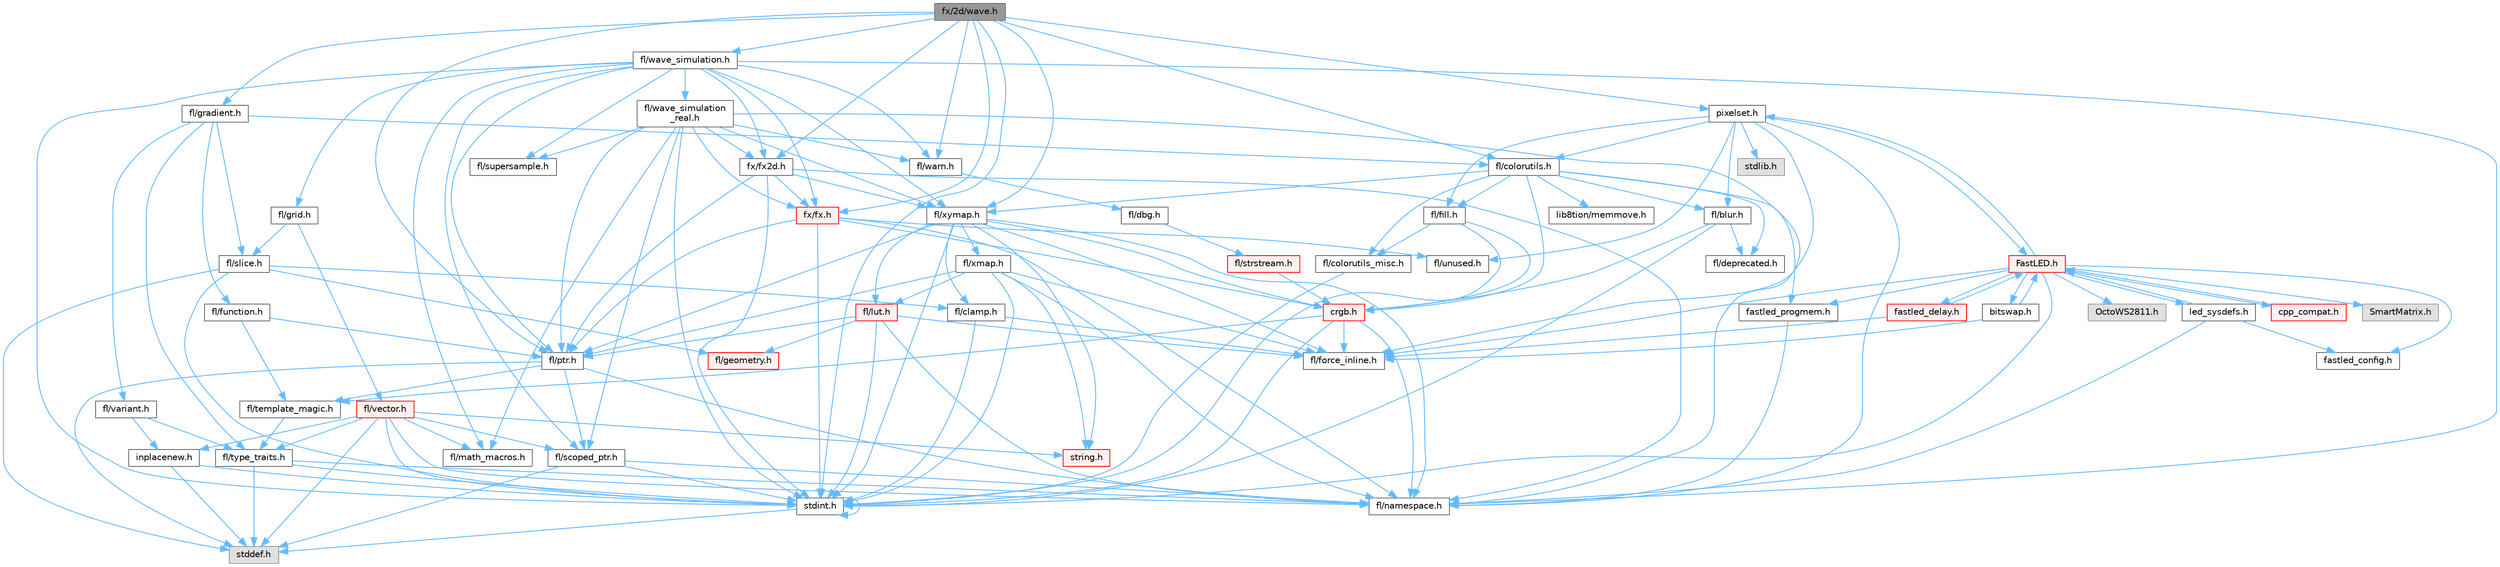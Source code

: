 digraph "fx/2d/wave.h"
{
 // INTERACTIVE_SVG=YES
 // LATEX_PDF_SIZE
  bgcolor="transparent";
  edge [fontname=Helvetica,fontsize=10,labelfontname=Helvetica,labelfontsize=10];
  node [fontname=Helvetica,fontsize=10,shape=box,height=0.2,width=0.4];
  Node1 [id="Node000001",label="fx/2d/wave.h",height=0.2,width=0.4,color="gray40", fillcolor="grey60", style="filled", fontcolor="black",tooltip=" "];
  Node1 -> Node2 [id="edge1_Node000001_Node000002",color="steelblue1",style="solid",tooltip=" "];
  Node2 [id="Node000002",label="stdint.h",height=0.2,width=0.4,color="grey40", fillcolor="white", style="filled",URL="$df/dd8/stdint_8h.html",tooltip=" "];
  Node2 -> Node3 [id="edge2_Node000002_Node000003",color="steelblue1",style="solid",tooltip=" "];
  Node3 [id="Node000003",label="stddef.h",height=0.2,width=0.4,color="grey60", fillcolor="#E0E0E0", style="filled",tooltip=" "];
  Node2 -> Node2 [id="edge3_Node000002_Node000002",color="steelblue1",style="solid",tooltip=" "];
  Node1 -> Node4 [id="edge4_Node000001_Node000004",color="steelblue1",style="solid",tooltip=" "];
  Node4 [id="Node000004",label="fl/warn.h",height=0.2,width=0.4,color="grey40", fillcolor="white", style="filled",URL="$de/d77/warn_8h.html",tooltip=" "];
  Node4 -> Node5 [id="edge5_Node000004_Node000005",color="steelblue1",style="solid",tooltip=" "];
  Node5 [id="Node000005",label="fl/dbg.h",height=0.2,width=0.4,color="grey40", fillcolor="white", style="filled",URL="$d6/d01/dbg_8h.html",tooltip=" "];
  Node5 -> Node6 [id="edge6_Node000005_Node000006",color="steelblue1",style="solid",tooltip=" "];
  Node6 [id="Node000006",label="fl/strstream.h",height=0.2,width=0.4,color="red", fillcolor="#FFF0F0", style="filled",URL="$d8/d00/strstream_8h.html",tooltip=" "];
  Node6 -> Node7 [id="edge7_Node000006_Node000007",color="steelblue1",style="solid",tooltip=" "];
  Node7 [id="Node000007",label="crgb.h",height=0.2,width=0.4,color="red", fillcolor="#FFF0F0", style="filled",URL="$db/dd1/crgb_8h.html",tooltip="Defines the red, green, and blue (RGB) pixel struct."];
  Node7 -> Node2 [id="edge8_Node000007_Node000002",color="steelblue1",style="solid",tooltip=" "];
  Node7 -> Node9 [id="edge9_Node000007_Node000009",color="steelblue1",style="solid",tooltip=" "];
  Node9 [id="Node000009",label="fl/namespace.h",height=0.2,width=0.4,color="grey40", fillcolor="white", style="filled",URL="$df/d2a/namespace_8h.html",tooltip="Implements the FastLED namespace macros."];
  Node7 -> Node12 [id="edge10_Node000007_Node000012",color="steelblue1",style="solid",tooltip=" "];
  Node12 [id="Node000012",label="fl/force_inline.h",height=0.2,width=0.4,color="grey40", fillcolor="white", style="filled",URL="$d4/d64/force__inline_8h.html",tooltip=" "];
  Node7 -> Node13 [id="edge11_Node000007_Node000013",color="steelblue1",style="solid",tooltip=" "];
  Node13 [id="Node000013",label="fl/template_magic.h",height=0.2,width=0.4,color="grey40", fillcolor="white", style="filled",URL="$d8/d0c/template__magic_8h.html",tooltip=" "];
  Node13 -> Node14 [id="edge12_Node000013_Node000014",color="steelblue1",style="solid",tooltip=" "];
  Node14 [id="Node000014",label="fl/type_traits.h",height=0.2,width=0.4,color="grey40", fillcolor="white", style="filled",URL="$df/d63/type__traits_8h.html",tooltip=" "];
  Node14 -> Node3 [id="edge13_Node000014_Node000003",color="steelblue1",style="solid",tooltip=" "];
  Node14 -> Node2 [id="edge14_Node000014_Node000002",color="steelblue1",style="solid",tooltip=" "];
  Node14 -> Node9 [id="edge15_Node000014_Node000009",color="steelblue1",style="solid",tooltip=" "];
  Node1 -> Node28 [id="edge16_Node000001_Node000028",color="steelblue1",style="solid",tooltip=" "];
  Node28 [id="Node000028",label="fl/colorutils.h",height=0.2,width=0.4,color="grey40", fillcolor="white", style="filled",URL="$d7/df9/fl_2colorutils_8h.html",tooltip="Utility functions for color fill, palettes, blending, and more."];
  Node28 -> Node7 [id="edge17_Node000028_Node000007",color="steelblue1",style="solid",tooltip=" "];
  Node28 -> Node29 [id="edge18_Node000028_Node000029",color="steelblue1",style="solid",tooltip=" "];
  Node29 [id="Node000029",label="fastled_progmem.h",height=0.2,width=0.4,color="grey40", fillcolor="white", style="filled",URL="$df/dab/fastled__progmem_8h.html",tooltip="Wrapper definitions to allow seamless use of PROGMEM in environments that have it."];
  Node29 -> Node9 [id="edge19_Node000029_Node000009",color="steelblue1",style="solid",tooltip=" "];
  Node28 -> Node30 [id="edge20_Node000028_Node000030",color="steelblue1",style="solid",tooltip=" "];
  Node30 [id="Node000030",label="fl/blur.h",height=0.2,width=0.4,color="grey40", fillcolor="white", style="filled",URL="$d4/df5/blur_8h.html",tooltip=" "];
  Node30 -> Node2 [id="edge21_Node000030_Node000002",color="steelblue1",style="solid",tooltip=" "];
  Node30 -> Node7 [id="edge22_Node000030_Node000007",color="steelblue1",style="solid",tooltip=" "];
  Node30 -> Node31 [id="edge23_Node000030_Node000031",color="steelblue1",style="solid",tooltip=" "];
  Node31 [id="Node000031",label="fl/deprecated.h",height=0.2,width=0.4,color="grey40", fillcolor="white", style="filled",URL="$d4/dce/deprecated_8h.html",tooltip=" "];
  Node28 -> Node32 [id="edge24_Node000028_Node000032",color="steelblue1",style="solid",tooltip=" "];
  Node32 [id="Node000032",label="fl/colorutils_misc.h",height=0.2,width=0.4,color="grey40", fillcolor="white", style="filled",URL="$dd/db2/colorutils__misc_8h.html",tooltip=" "];
  Node32 -> Node2 [id="edge25_Node000032_Node000002",color="steelblue1",style="solid",tooltip=" "];
  Node28 -> Node31 [id="edge26_Node000028_Node000031",color="steelblue1",style="solid",tooltip=" "];
  Node28 -> Node33 [id="edge27_Node000028_Node000033",color="steelblue1",style="solid",tooltip=" "];
  Node33 [id="Node000033",label="fl/fill.h",height=0.2,width=0.4,color="grey40", fillcolor="white", style="filled",URL="$d2/d78/fill_8h.html",tooltip=" "];
  Node33 -> Node7 [id="edge28_Node000033_Node000007",color="steelblue1",style="solid",tooltip=" "];
  Node33 -> Node32 [id="edge29_Node000033_Node000032",color="steelblue1",style="solid",tooltip=" "];
  Node33 -> Node2 [id="edge30_Node000033_Node000002",color="steelblue1",style="solid",tooltip=" "];
  Node28 -> Node34 [id="edge31_Node000028_Node000034",color="steelblue1",style="solid",tooltip=" "];
  Node34 [id="Node000034",label="fl/xymap.h",height=0.2,width=0.4,color="grey40", fillcolor="white", style="filled",URL="$da/d61/xymap_8h.html",tooltip=" "];
  Node34 -> Node2 [id="edge32_Node000034_Node000002",color="steelblue1",style="solid",tooltip=" "];
  Node34 -> Node16 [id="edge33_Node000034_Node000016",color="steelblue1",style="solid",tooltip=" "];
  Node16 [id="Node000016",label="string.h",height=0.2,width=0.4,color="red", fillcolor="#FFF0F0", style="filled",URL="$da/d66/string_8h.html",tooltip=" "];
  Node34 -> Node7 [id="edge34_Node000034_Node000007",color="steelblue1",style="solid",tooltip=" "];
  Node34 -> Node19 [id="edge35_Node000034_Node000019",color="steelblue1",style="solid",tooltip=" "];
  Node19 [id="Node000019",label="fl/clamp.h",height=0.2,width=0.4,color="grey40", fillcolor="white", style="filled",URL="$d6/dd3/clamp_8h.html",tooltip=" "];
  Node19 -> Node2 [id="edge36_Node000019_Node000002",color="steelblue1",style="solid",tooltip=" "];
  Node19 -> Node12 [id="edge37_Node000019_Node000012",color="steelblue1",style="solid",tooltip=" "];
  Node34 -> Node12 [id="edge38_Node000034_Node000012",color="steelblue1",style="solid",tooltip=" "];
  Node34 -> Node35 [id="edge39_Node000034_Node000035",color="steelblue1",style="solid",tooltip=" "];
  Node35 [id="Node000035",label="fl/lut.h",height=0.2,width=0.4,color="red", fillcolor="#FFF0F0", style="filled",URL="$db/d54/lut_8h.html",tooltip=" "];
  Node35 -> Node12 [id="edge40_Node000035_Node000012",color="steelblue1",style="solid",tooltip=" "];
  Node35 -> Node22 [id="edge41_Node000035_Node000022",color="steelblue1",style="solid",tooltip=" "];
  Node22 [id="Node000022",label="fl/ptr.h",height=0.2,width=0.4,color="grey40", fillcolor="white", style="filled",URL="$dd/d98/ptr_8h.html",tooltip=" "];
  Node22 -> Node3 [id="edge42_Node000022_Node000003",color="steelblue1",style="solid",tooltip=" "];
  Node22 -> Node9 [id="edge43_Node000022_Node000009",color="steelblue1",style="solid",tooltip=" "];
  Node22 -> Node23 [id="edge44_Node000022_Node000023",color="steelblue1",style="solid",tooltip=" "];
  Node23 [id="Node000023",label="fl/scoped_ptr.h",height=0.2,width=0.4,color="grey40", fillcolor="white", style="filled",URL="$d0/d44/scoped__ptr_8h.html",tooltip=" "];
  Node23 -> Node3 [id="edge45_Node000023_Node000003",color="steelblue1",style="solid",tooltip=" "];
  Node23 -> Node2 [id="edge46_Node000023_Node000002",color="steelblue1",style="solid",tooltip=" "];
  Node23 -> Node9 [id="edge47_Node000023_Node000009",color="steelblue1",style="solid",tooltip=" "];
  Node22 -> Node13 [id="edge48_Node000022_Node000013",color="steelblue1",style="solid",tooltip=" "];
  Node35 -> Node2 [id="edge49_Node000035_Node000002",color="steelblue1",style="solid",tooltip=" "];
  Node35 -> Node17 [id="edge50_Node000035_Node000017",color="steelblue1",style="solid",tooltip=" "];
  Node17 [id="Node000017",label="fl/geometry.h",height=0.2,width=0.4,color="red", fillcolor="#FFF0F0", style="filled",URL="$d4/d67/geometry_8h.html",tooltip=" "];
  Node35 -> Node9 [id="edge51_Node000035_Node000009",color="steelblue1",style="solid",tooltip=" "];
  Node34 -> Node9 [id="edge52_Node000034_Node000009",color="steelblue1",style="solid",tooltip=" "];
  Node34 -> Node22 [id="edge53_Node000034_Node000022",color="steelblue1",style="solid",tooltip=" "];
  Node34 -> Node37 [id="edge54_Node000034_Node000037",color="steelblue1",style="solid",tooltip=" "];
  Node37 [id="Node000037",label="fl/xmap.h",height=0.2,width=0.4,color="grey40", fillcolor="white", style="filled",URL="$dd/dcc/xmap_8h.html",tooltip=" "];
  Node37 -> Node2 [id="edge55_Node000037_Node000002",color="steelblue1",style="solid",tooltip=" "];
  Node37 -> Node16 [id="edge56_Node000037_Node000016",color="steelblue1",style="solid",tooltip=" "];
  Node37 -> Node12 [id="edge57_Node000037_Node000012",color="steelblue1",style="solid",tooltip=" "];
  Node37 -> Node35 [id="edge58_Node000037_Node000035",color="steelblue1",style="solid",tooltip=" "];
  Node37 -> Node22 [id="edge59_Node000037_Node000022",color="steelblue1",style="solid",tooltip=" "];
  Node37 -> Node9 [id="edge60_Node000037_Node000009",color="steelblue1",style="solid",tooltip=" "];
  Node28 -> Node38 [id="edge61_Node000028_Node000038",color="steelblue1",style="solid",tooltip=" "];
  Node38 [id="Node000038",label="lib8tion/memmove.h",height=0.2,width=0.4,color="grey40", fillcolor="white", style="filled",URL="$d9/d72/memmove_8h.html",tooltip=" "];
  Node1 -> Node39 [id="edge62_Node000001_Node000039",color="steelblue1",style="solid",tooltip=" "];
  Node39 [id="Node000039",label="fl/gradient.h",height=0.2,width=0.4,color="grey40", fillcolor="white", style="filled",URL="$db/dfe/gradient_8h.html",tooltip=" "];
  Node39 -> Node28 [id="edge63_Node000039_Node000028",color="steelblue1",style="solid",tooltip=" "];
  Node39 -> Node40 [id="edge64_Node000039_Node000040",color="steelblue1",style="solid",tooltip=" "];
  Node40 [id="Node000040",label="fl/function.h",height=0.2,width=0.4,color="grey40", fillcolor="white", style="filled",URL="$dd/d67/function_8h.html",tooltip=" "];
  Node40 -> Node22 [id="edge65_Node000040_Node000022",color="steelblue1",style="solid",tooltip=" "];
  Node40 -> Node13 [id="edge66_Node000040_Node000013",color="steelblue1",style="solid",tooltip=" "];
  Node39 -> Node41 [id="edge67_Node000039_Node000041",color="steelblue1",style="solid",tooltip=" "];
  Node41 [id="Node000041",label="fl/slice.h",height=0.2,width=0.4,color="grey40", fillcolor="white", style="filled",URL="$d0/d48/slice_8h.html",tooltip=" "];
  Node41 -> Node3 [id="edge68_Node000041_Node000003",color="steelblue1",style="solid",tooltip=" "];
  Node41 -> Node2 [id="edge69_Node000041_Node000002",color="steelblue1",style="solid",tooltip=" "];
  Node41 -> Node19 [id="edge70_Node000041_Node000019",color="steelblue1",style="solid",tooltip=" "];
  Node41 -> Node17 [id="edge71_Node000041_Node000017",color="steelblue1",style="solid",tooltip=" "];
  Node39 -> Node14 [id="edge72_Node000039_Node000014",color="steelblue1",style="solid",tooltip=" "];
  Node39 -> Node42 [id="edge73_Node000039_Node000042",color="steelblue1",style="solid",tooltip=" "];
  Node42 [id="Node000042",label="fl/variant.h",height=0.2,width=0.4,color="grey40", fillcolor="white", style="filled",URL="$d6/d10/variant_8h.html",tooltip=" "];
  Node42 -> Node27 [id="edge74_Node000042_Node000027",color="steelblue1",style="solid",tooltip=" "];
  Node27 [id="Node000027",label="inplacenew.h",height=0.2,width=0.4,color="grey40", fillcolor="white", style="filled",URL="$db/d36/inplacenew_8h.html",tooltip=" "];
  Node27 -> Node3 [id="edge75_Node000027_Node000003",color="steelblue1",style="solid",tooltip=" "];
  Node27 -> Node2 [id="edge76_Node000027_Node000002",color="steelblue1",style="solid",tooltip=" "];
  Node42 -> Node14 [id="edge77_Node000042_Node000014",color="steelblue1",style="solid",tooltip=" "];
  Node1 -> Node22 [id="edge78_Node000001_Node000022",color="steelblue1",style="solid",tooltip=" "];
  Node1 -> Node43 [id="edge79_Node000001_Node000043",color="steelblue1",style="solid",tooltip=" "];
  Node43 [id="Node000043",label="fl/wave_simulation.h",height=0.2,width=0.4,color="grey40", fillcolor="white", style="filled",URL="$dc/d36/wave__simulation_8h.html",tooltip=" "];
  Node43 -> Node2 [id="edge80_Node000043_Node000002",color="steelblue1",style="solid",tooltip=" "];
  Node43 -> Node21 [id="edge81_Node000043_Node000021",color="steelblue1",style="solid",tooltip=" "];
  Node21 [id="Node000021",label="fl/math_macros.h",height=0.2,width=0.4,color="grey40", fillcolor="white", style="filled",URL="$d8/db8/math__macros_8h.html",tooltip=" "];
  Node43 -> Node9 [id="edge82_Node000043_Node000009",color="steelblue1",style="solid",tooltip=" "];
  Node43 -> Node23 [id="edge83_Node000043_Node000023",color="steelblue1",style="solid",tooltip=" "];
  Node43 -> Node4 [id="edge84_Node000043_Node000004",color="steelblue1",style="solid",tooltip=" "];
  Node43 -> Node44 [id="edge85_Node000043_Node000044",color="steelblue1",style="solid",tooltip=" "];
  Node44 [id="Node000044",label="fl/wave_simulation\l_real.h",height=0.2,width=0.4,color="grey40", fillcolor="white", style="filled",URL="$dd/d8e/wave__simulation__real_8h.html",tooltip=" "];
  Node44 -> Node2 [id="edge86_Node000044_Node000002",color="steelblue1",style="solid",tooltip=" "];
  Node44 -> Node21 [id="edge87_Node000044_Node000021",color="steelblue1",style="solid",tooltip=" "];
  Node44 -> Node9 [id="edge88_Node000044_Node000009",color="steelblue1",style="solid",tooltip=" "];
  Node44 -> Node23 [id="edge89_Node000044_Node000023",color="steelblue1",style="solid",tooltip=" "];
  Node44 -> Node4 [id="edge90_Node000044_Node000004",color="steelblue1",style="solid",tooltip=" "];
  Node44 -> Node22 [id="edge91_Node000044_Node000022",color="steelblue1",style="solid",tooltip=" "];
  Node44 -> Node45 [id="edge92_Node000044_Node000045",color="steelblue1",style="solid",tooltip=" "];
  Node45 [id="Node000045",label="fl/supersample.h",height=0.2,width=0.4,color="grey40", fillcolor="white", style="filled",URL="$d2/dce/supersample_8h.html",tooltip=" "];
  Node44 -> Node34 [id="edge93_Node000044_Node000034",color="steelblue1",style="solid",tooltip=" "];
  Node44 -> Node46 [id="edge94_Node000044_Node000046",color="steelblue1",style="solid",tooltip=" "];
  Node46 [id="Node000046",label="fx/fx.h",height=0.2,width=0.4,color="red", fillcolor="#FFF0F0", style="filled",URL="$df/d44/src_2fx_2fx_8h.html",tooltip=" "];
  Node46 -> Node2 [id="edge95_Node000046_Node000002",color="steelblue1",style="solid",tooltip=" "];
  Node46 -> Node7 [id="edge96_Node000046_Node000007",color="steelblue1",style="solid",tooltip=" "];
  Node46 -> Node9 [id="edge97_Node000046_Node000009",color="steelblue1",style="solid",tooltip=" "];
  Node46 -> Node22 [id="edge98_Node000046_Node000022",color="steelblue1",style="solid",tooltip=" "];
  Node46 -> Node49 [id="edge99_Node000046_Node000049",color="steelblue1",style="solid",tooltip=" "];
  Node49 [id="Node000049",label="fl/unused.h",height=0.2,width=0.4,color="grey40", fillcolor="white", style="filled",URL="$d8/d4b/unused_8h.html",tooltip=" "];
  Node44 -> Node50 [id="edge100_Node000044_Node000050",color="steelblue1",style="solid",tooltip=" "];
  Node50 [id="Node000050",label="fx/fx2d.h",height=0.2,width=0.4,color="grey40", fillcolor="white", style="filled",URL="$d9/d43/fx2d_8h.html",tooltip=" "];
  Node50 -> Node2 [id="edge101_Node000050_Node000002",color="steelblue1",style="solid",tooltip=" "];
  Node50 -> Node9 [id="edge102_Node000050_Node000009",color="steelblue1",style="solid",tooltip=" "];
  Node50 -> Node22 [id="edge103_Node000050_Node000022",color="steelblue1",style="solid",tooltip=" "];
  Node50 -> Node34 [id="edge104_Node000050_Node000034",color="steelblue1",style="solid",tooltip=" "];
  Node50 -> Node46 [id="edge105_Node000050_Node000046",color="steelblue1",style="solid",tooltip=" "];
  Node43 -> Node51 [id="edge106_Node000043_Node000051",color="steelblue1",style="solid",tooltip=" "];
  Node51 [id="Node000051",label="fl/grid.h",height=0.2,width=0.4,color="grey40", fillcolor="white", style="filled",URL="$da/d15/grid_8h.html",tooltip=" "];
  Node51 -> Node41 [id="edge107_Node000051_Node000041",color="steelblue1",style="solid",tooltip=" "];
  Node51 -> Node24 [id="edge108_Node000051_Node000024",color="steelblue1",style="solid",tooltip=" "];
  Node24 [id="Node000024",label="fl/vector.h",height=0.2,width=0.4,color="red", fillcolor="#FFF0F0", style="filled",URL="$d6/d68/vector_8h.html",tooltip=" "];
  Node24 -> Node3 [id="edge109_Node000024_Node000003",color="steelblue1",style="solid",tooltip=" "];
  Node24 -> Node2 [id="edge110_Node000024_Node000002",color="steelblue1",style="solid",tooltip=" "];
  Node24 -> Node16 [id="edge111_Node000024_Node000016",color="steelblue1",style="solid",tooltip=" "];
  Node24 -> Node21 [id="edge112_Node000024_Node000021",color="steelblue1",style="solid",tooltip=" "];
  Node24 -> Node9 [id="edge113_Node000024_Node000009",color="steelblue1",style="solid",tooltip=" "];
  Node24 -> Node23 [id="edge114_Node000024_Node000023",color="steelblue1",style="solid",tooltip=" "];
  Node24 -> Node14 [id="edge115_Node000024_Node000014",color="steelblue1",style="solid",tooltip=" "];
  Node24 -> Node27 [id="edge116_Node000024_Node000027",color="steelblue1",style="solid",tooltip=" "];
  Node43 -> Node22 [id="edge117_Node000043_Node000022",color="steelblue1",style="solid",tooltip=" "];
  Node43 -> Node45 [id="edge118_Node000043_Node000045",color="steelblue1",style="solid",tooltip=" "];
  Node43 -> Node34 [id="edge119_Node000043_Node000034",color="steelblue1",style="solid",tooltip=" "];
  Node43 -> Node46 [id="edge120_Node000043_Node000046",color="steelblue1",style="solid",tooltip=" "];
  Node43 -> Node50 [id="edge121_Node000043_Node000050",color="steelblue1",style="solid",tooltip=" "];
  Node1 -> Node34 [id="edge122_Node000001_Node000034",color="steelblue1",style="solid",tooltip=" "];
  Node1 -> Node46 [id="edge123_Node000001_Node000046",color="steelblue1",style="solid",tooltip=" "];
  Node1 -> Node50 [id="edge124_Node000001_Node000050",color="steelblue1",style="solid",tooltip=" "];
  Node1 -> Node52 [id="edge125_Node000001_Node000052",color="steelblue1",style="solid",tooltip=" "];
  Node52 [id="Node000052",label="pixelset.h",height=0.2,width=0.4,color="grey40", fillcolor="white", style="filled",URL="$d4/d46/pixelset_8h.html",tooltip="Declares classes for managing logical groups of LEDs."];
  Node52 -> Node12 [id="edge126_Node000052_Node000012",color="steelblue1",style="solid",tooltip=" "];
  Node52 -> Node9 [id="edge127_Node000052_Node000009",color="steelblue1",style="solid",tooltip=" "];
  Node52 -> Node49 [id="edge128_Node000052_Node000049",color="steelblue1",style="solid",tooltip=" "];
  Node52 -> Node28 [id="edge129_Node000052_Node000028",color="steelblue1",style="solid",tooltip=" "];
  Node52 -> Node33 [id="edge130_Node000052_Node000033",color="steelblue1",style="solid",tooltip=" "];
  Node52 -> Node30 [id="edge131_Node000052_Node000030",color="steelblue1",style="solid",tooltip=" "];
  Node52 -> Node53 [id="edge132_Node000052_Node000053",color="steelblue1",style="solid",tooltip=" "];
  Node53 [id="Node000053",label="FastLED.h",height=0.2,width=0.4,color="red", fillcolor="#FFF0F0", style="filled",URL="$db/d97/_fast_l_e_d_8h.html",tooltip="central include file for FastLED, defines the CFastLED class/object"];
  Node53 -> Node2 [id="edge133_Node000053_Node000002",color="steelblue1",style="solid",tooltip=" "];
  Node53 -> Node54 [id="edge134_Node000053_Node000054",color="steelblue1",style="solid",tooltip=" "];
  Node54 [id="Node000054",label="SmartMatrix.h",height=0.2,width=0.4,color="grey60", fillcolor="#E0E0E0", style="filled",tooltip=" "];
  Node53 -> Node55 [id="edge135_Node000053_Node000055",color="steelblue1",style="solid",tooltip=" "];
  Node55 [id="Node000055",label="OctoWS2811.h",height=0.2,width=0.4,color="grey60", fillcolor="#E0E0E0", style="filled",tooltip=" "];
  Node53 -> Node12 [id="edge136_Node000053_Node000012",color="steelblue1",style="solid",tooltip=" "];
  Node53 -> Node56 [id="edge137_Node000053_Node000056",color="steelblue1",style="solid",tooltip=" "];
  Node56 [id="Node000056",label="cpp_compat.h",height=0.2,width=0.4,color="red", fillcolor="#FFF0F0", style="filled",URL="$d9/d13/cpp__compat_8h.html",tooltip="Compatibility functions based on C++ version."];
  Node56 -> Node53 [id="edge138_Node000056_Node000053",color="steelblue1",style="solid",tooltip=" "];
  Node53 -> Node58 [id="edge139_Node000053_Node000058",color="steelblue1",style="solid",tooltip=" "];
  Node58 [id="Node000058",label="fastled_config.h",height=0.2,width=0.4,color="grey40", fillcolor="white", style="filled",URL="$d5/d11/fastled__config_8h.html",tooltip="Contains definitions that can be used to configure FastLED at compile time."];
  Node53 -> Node59 [id="edge140_Node000053_Node000059",color="steelblue1",style="solid",tooltip=" "];
  Node59 [id="Node000059",label="led_sysdefs.h",height=0.2,width=0.4,color="grey40", fillcolor="white", style="filled",URL="$d9/d3e/led__sysdefs_8h.html",tooltip="Determines which platform system definitions to include."];
  Node59 -> Node53 [id="edge141_Node000059_Node000053",color="steelblue1",style="solid",tooltip=" "];
  Node59 -> Node58 [id="edge142_Node000059_Node000058",color="steelblue1",style="solid",tooltip=" "];
  Node59 -> Node9 [id="edge143_Node000059_Node000009",color="steelblue1",style="solid",tooltip=" "];
  Node53 -> Node60 [id="edge144_Node000053_Node000060",color="steelblue1",style="solid",tooltip=" "];
  Node60 [id="Node000060",label="fastled_delay.h",height=0.2,width=0.4,color="red", fillcolor="#FFF0F0", style="filled",URL="$d0/da8/fastled__delay_8h.html",tooltip="Utility functions and classes for managing delay cycles."];
  Node60 -> Node53 [id="edge145_Node000060_Node000053",color="steelblue1",style="solid",tooltip=" "];
  Node60 -> Node12 [id="edge146_Node000060_Node000012",color="steelblue1",style="solid",tooltip=" "];
  Node53 -> Node62 [id="edge147_Node000053_Node000062",color="steelblue1",style="solid",tooltip=" "];
  Node62 [id="Node000062",label="bitswap.h",height=0.2,width=0.4,color="grey40", fillcolor="white", style="filled",URL="$de/ded/bitswap_8h.html",tooltip="Functions for doing a rotation of bits/bytes used by parallel output."];
  Node62 -> Node53 [id="edge148_Node000062_Node000053",color="steelblue1",style="solid",tooltip=" "];
  Node62 -> Node12 [id="edge149_Node000062_Node000012",color="steelblue1",style="solid",tooltip=" "];
  Node53 -> Node29 [id="edge150_Node000053_Node000029",color="steelblue1",style="solid",tooltip=" "];
  Node53 -> Node52 [id="edge151_Node000053_Node000052",color="steelblue1",style="solid",tooltip=" "];
  Node52 -> Node106 [id="edge152_Node000052_Node000106",color="steelblue1",style="solid",tooltip=" "];
  Node106 [id="Node000106",label="stdlib.h",height=0.2,width=0.4,color="grey60", fillcolor="#E0E0E0", style="filled",tooltip=" "];
}
